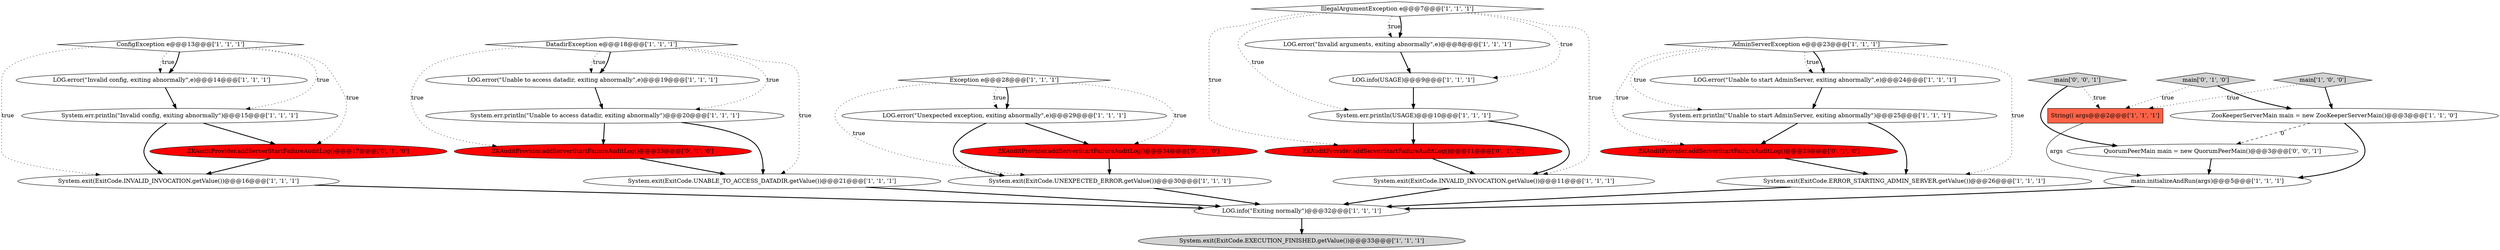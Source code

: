 digraph {
11 [style = filled, label = "String(( args@@@2@@@['1', '1', '1']", fillcolor = tomato, shape = box image = "AAA0AAABBB1BBB"];
0 [style = filled, label = "ConfigException e@@@13@@@['1', '1', '1']", fillcolor = white, shape = diamond image = "AAA0AAABBB1BBB"];
17 [style = filled, label = "System.exit(ExitCode.INVALID_INVOCATION.getValue())@@@16@@@['1', '1', '1']", fillcolor = white, shape = ellipse image = "AAA0AAABBB1BBB"];
9 [style = filled, label = "LOG.info(USAGE)@@@9@@@['1', '1', '1']", fillcolor = white, shape = ellipse image = "AAA0AAABBB1BBB"];
14 [style = filled, label = "AdminServerException e@@@23@@@['1', '1', '1']", fillcolor = white, shape = diamond image = "AAA0AAABBB1BBB"];
19 [style = filled, label = "LOG.error(\"Unable to access datadir, exiting abnormally\",e)@@@19@@@['1', '1', '1']", fillcolor = white, shape = ellipse image = "AAA0AAABBB1BBB"];
27 [style = filled, label = "main['0', '1', '0']", fillcolor = lightgray, shape = diamond image = "AAA0AAABBB2BBB"];
18 [style = filled, label = "LOG.error(\"Invalid config, exiting abnormally\",e)@@@14@@@['1', '1', '1']", fillcolor = white, shape = ellipse image = "AAA0AAABBB1BBB"];
13 [style = filled, label = "Exception e@@@28@@@['1', '1', '1']", fillcolor = white, shape = diamond image = "AAA0AAABBB1BBB"];
15 [style = filled, label = "main.initializeAndRun(args)@@@5@@@['1', '1', '1']", fillcolor = white, shape = ellipse image = "AAA0AAABBB1BBB"];
20 [style = filled, label = "System.err.println(USAGE)@@@10@@@['1', '1', '1']", fillcolor = white, shape = ellipse image = "AAA0AAABBB1BBB"];
29 [style = filled, label = "ZKAuditProvider.addServerStartFailureAuditLog()@@@23@@@['0', '1', '0']", fillcolor = red, shape = ellipse image = "AAA1AAABBB2BBB"];
31 [style = filled, label = "ZKAuditProvider.addServerStartFailureAuditLog()@@@29@@@['0', '1', '0']", fillcolor = red, shape = ellipse image = "AAA1AAABBB2BBB"];
21 [style = filled, label = "System.err.println(\"Unable to access datadir, exiting abnormally\")@@@20@@@['1', '1', '1']", fillcolor = white, shape = ellipse image = "AAA0AAABBB1BBB"];
10 [style = filled, label = "System.err.println(\"Unable to start AdminServer, exiting abnormally\")@@@25@@@['1', '1', '1']", fillcolor = white, shape = ellipse image = "AAA0AAABBB1BBB"];
28 [style = filled, label = "ZKAuditProvider.addServerStartFailureAuditLog()@@@34@@@['0', '1', '0']", fillcolor = red, shape = ellipse image = "AAA1AAABBB2BBB"];
1 [style = filled, label = "LOG.error(\"Unexpected exception, exiting abnormally\",e)@@@29@@@['1', '1', '1']", fillcolor = white, shape = ellipse image = "AAA0AAABBB1BBB"];
7 [style = filled, label = "main['1', '0', '0']", fillcolor = lightgray, shape = diamond image = "AAA0AAABBB1BBB"];
16 [style = filled, label = "IllegalArgumentException e@@@7@@@['1', '1', '1']", fillcolor = white, shape = diamond image = "AAA0AAABBB1BBB"];
2 [style = filled, label = "System.exit(ExitCode.UNABLE_TO_ACCESS_DATADIR.getValue())@@@21@@@['1', '1', '1']", fillcolor = white, shape = ellipse image = "AAA0AAABBB1BBB"];
25 [style = filled, label = "System.err.println(\"Invalid config, exiting abnormally\")@@@15@@@['1', '1', '1']", fillcolor = white, shape = ellipse image = "AAA0AAABBB1BBB"];
26 [style = filled, label = "ZKAuditProvider.addServerStartFailureAuditLog()@@@11@@@['0', '1', '0']", fillcolor = red, shape = ellipse image = "AAA1AAABBB2BBB"];
30 [style = filled, label = "ZKAuditProvider.addServerStartFailureAuditLog()@@@17@@@['0', '1', '0']", fillcolor = red, shape = ellipse image = "AAA1AAABBB2BBB"];
24 [style = filled, label = "System.exit(ExitCode.EXECUTION_FINISHED.getValue())@@@33@@@['1', '1', '1']", fillcolor = lightgray, shape = ellipse image = "AAA0AAABBB1BBB"];
23 [style = filled, label = "DatadirException e@@@18@@@['1', '1', '1']", fillcolor = white, shape = diamond image = "AAA0AAABBB1BBB"];
5 [style = filled, label = "LOG.error(\"Unable to start AdminServer, exiting abnormally\",e)@@@24@@@['1', '1', '1']", fillcolor = white, shape = ellipse image = "AAA0AAABBB1BBB"];
8 [style = filled, label = "ZooKeeperServerMain main = new ZooKeeperServerMain()@@@3@@@['1', '1', '0']", fillcolor = white, shape = ellipse image = "AAA0AAABBB1BBB"];
4 [style = filled, label = "System.exit(ExitCode.UNEXPECTED_ERROR.getValue())@@@30@@@['1', '1', '1']", fillcolor = white, shape = ellipse image = "AAA0AAABBB1BBB"];
3 [style = filled, label = "System.exit(ExitCode.INVALID_INVOCATION.getValue())@@@11@@@['1', '1', '1']", fillcolor = white, shape = ellipse image = "AAA0AAABBB1BBB"];
33 [style = filled, label = "main['0', '0', '1']", fillcolor = lightgray, shape = diamond image = "AAA0AAABBB3BBB"];
12 [style = filled, label = "LOG.error(\"Invalid arguments, exiting abnormally\",e)@@@8@@@['1', '1', '1']", fillcolor = white, shape = ellipse image = "AAA0AAABBB1BBB"];
6 [style = filled, label = "LOG.info(\"Exiting normally\")@@@32@@@['1', '1', '1']", fillcolor = white, shape = ellipse image = "AAA0AAABBB1BBB"];
32 [style = filled, label = "QuorumPeerMain main = new QuorumPeerMain()@@@3@@@['0', '0', '1']", fillcolor = white, shape = ellipse image = "AAA0AAABBB3BBB"];
22 [style = filled, label = "System.exit(ExitCode.ERROR_STARTING_ADMIN_SERVER.getValue())@@@26@@@['1', '1', '1']", fillcolor = white, shape = ellipse image = "AAA0AAABBB1BBB"];
10->22 [style = bold, label=""];
33->11 [style = dotted, label="true"];
5->10 [style = bold, label=""];
1->4 [style = bold, label=""];
16->9 [style = dotted, label="true"];
16->12 [style = dotted, label="true"];
30->17 [style = bold, label=""];
8->15 [style = bold, label=""];
10->31 [style = bold, label=""];
31->22 [style = bold, label=""];
0->18 [style = dotted, label="true"];
13->28 [style = dotted, label="true"];
17->6 [style = bold, label=""];
4->6 [style = bold, label=""];
2->6 [style = bold, label=""];
20->26 [style = bold, label=""];
26->3 [style = bold, label=""];
25->30 [style = bold, label=""];
23->21 [style = dotted, label="true"];
8->32 [style = dashed, label="0"];
3->6 [style = bold, label=""];
16->20 [style = dotted, label="true"];
9->20 [style = bold, label=""];
15->6 [style = bold, label=""];
6->24 [style = bold, label=""];
20->3 [style = bold, label=""];
14->22 [style = dotted, label="true"];
23->19 [style = dotted, label="true"];
12->9 [style = bold, label=""];
7->8 [style = bold, label=""];
0->25 [style = dotted, label="true"];
25->17 [style = bold, label=""];
16->3 [style = dotted, label="true"];
23->2 [style = dotted, label="true"];
14->10 [style = dotted, label="true"];
13->1 [style = bold, label=""];
0->30 [style = dotted, label="true"];
27->11 [style = dotted, label="true"];
21->2 [style = bold, label=""];
16->26 [style = dotted, label="true"];
13->1 [style = dotted, label="true"];
1->28 [style = bold, label=""];
29->2 [style = bold, label=""];
21->29 [style = bold, label=""];
14->5 [style = dotted, label="true"];
7->11 [style = dotted, label="true"];
23->19 [style = bold, label=""];
32->15 [style = bold, label=""];
18->25 [style = bold, label=""];
11->15 [style = solid, label="args"];
0->17 [style = dotted, label="true"];
0->18 [style = bold, label=""];
33->32 [style = bold, label=""];
14->31 [style = dotted, label="true"];
23->29 [style = dotted, label="true"];
16->12 [style = bold, label=""];
27->8 [style = bold, label=""];
13->4 [style = dotted, label="true"];
28->4 [style = bold, label=""];
22->6 [style = bold, label=""];
14->5 [style = bold, label=""];
19->21 [style = bold, label=""];
}
